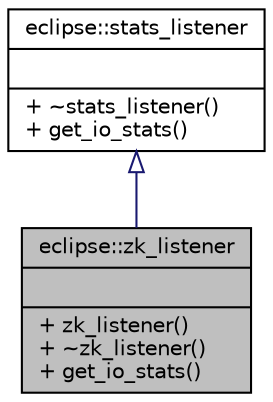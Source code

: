 digraph "eclipse::zk_listener"
{
  edge [fontname="Helvetica",fontsize="10",labelfontname="Helvetica",labelfontsize="10"];
  node [fontname="Helvetica",fontsize="10",shape=record];
  Node1 [label="{eclipse::zk_listener\n||+ zk_listener()\l+ ~zk_listener()\l+ get_io_stats()\l}",height=0.2,width=0.4,color="black", fillcolor="grey75", style="filled" fontcolor="black"];
  Node2 -> Node1 [dir="back",color="midnightblue",fontsize="10",style="solid",arrowtail="onormal",fontname="Helvetica"];
  Node2 [label="{eclipse::stats_listener\n||+ ~stats_listener()\l+ get_io_stats()\l}",height=0.2,width=0.4,color="black", fillcolor="white", style="filled",URL="$classeclipse_1_1stats__listener.html"];
}
